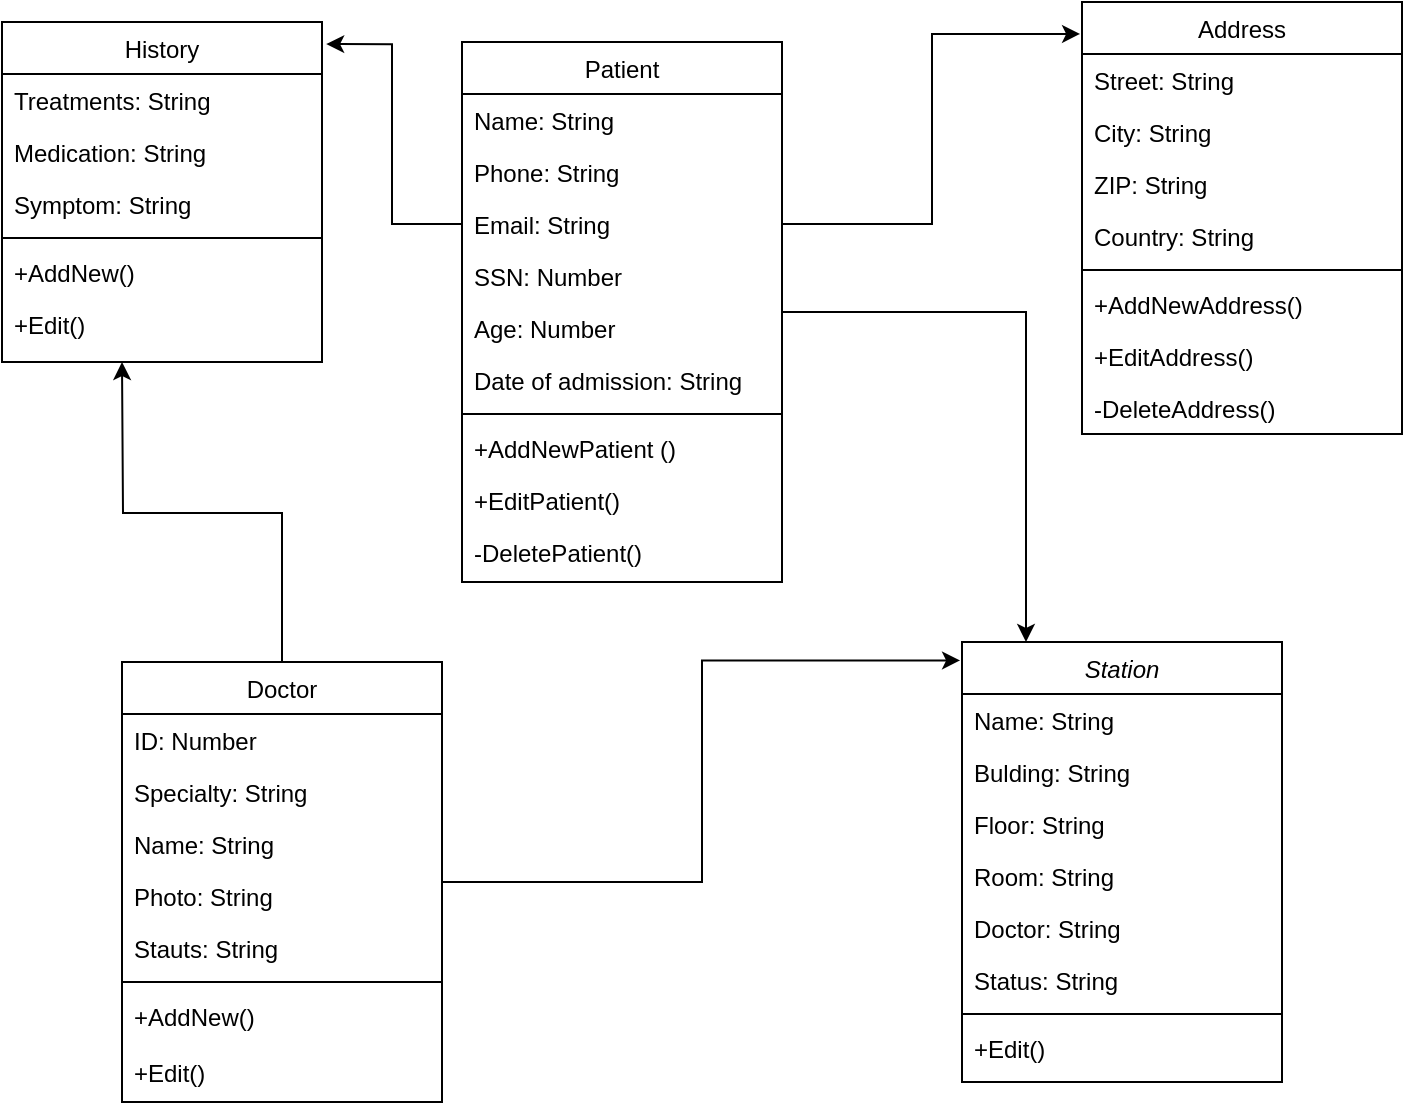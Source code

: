 <mxfile version="13.8.8" type="device"><diagram id="C5RBs43oDa-KdzZeNtuy" name="Page-1"><mxGraphModel dx="1422" dy="707" grid="1" gridSize="10" guides="1" tooltips="1" connect="1" arrows="1" fold="1" page="1" pageScale="1" pageWidth="827" pageHeight="1169" math="0" shadow="0"><root><mxCell id="WIyWlLk6GJQsqaUBKTNV-0"/><mxCell id="WIyWlLk6GJQsqaUBKTNV-1" parent="WIyWlLk6GJQsqaUBKTNV-0"/><mxCell id="PMh_U_xAwKqodBIiDtNu-98" style="edgeStyle=orthogonalEdgeStyle;rounded=0;orthogonalLoop=1;jettySize=auto;html=1;entryX=0.2;entryY=0;entryDx=0;entryDy=0;entryPerimeter=0;" edge="1" parent="WIyWlLk6GJQsqaUBKTNV-1" source="zkfFHV4jXpPFQw0GAbJ--0" target="PMh_U_xAwKqodBIiDtNu-17"><mxGeometry relative="1" as="geometry"/></mxCell><mxCell id="zkfFHV4jXpPFQw0GAbJ--0" value="Patient " style="swimlane;fontStyle=0;align=center;verticalAlign=top;childLayout=stackLayout;horizontal=1;startSize=26;horizontalStack=0;resizeParent=1;resizeLast=0;collapsible=1;marginBottom=0;rounded=0;shadow=0;strokeWidth=1;" parent="WIyWlLk6GJQsqaUBKTNV-1" vertex="1"><mxGeometry x="320" y="40" width="160" height="270" as="geometry"><mxRectangle x="320" y="40" width="160" height="26" as="alternateBounds"/></mxGeometry></mxCell><mxCell id="zkfFHV4jXpPFQw0GAbJ--1" value="Name: String" style="text;align=left;verticalAlign=top;spacingLeft=4;spacingRight=4;overflow=hidden;rotatable=0;points=[[0,0.5],[1,0.5]];portConstraint=eastwest;" parent="zkfFHV4jXpPFQw0GAbJ--0" vertex="1"><mxGeometry y="26" width="160" height="26" as="geometry"/></mxCell><mxCell id="zkfFHV4jXpPFQw0GAbJ--2" value="Phone: String" style="text;align=left;verticalAlign=top;spacingLeft=4;spacingRight=4;overflow=hidden;rotatable=0;points=[[0,0.5],[1,0.5]];portConstraint=eastwest;rounded=0;shadow=0;html=0;" parent="zkfFHV4jXpPFQw0GAbJ--0" vertex="1"><mxGeometry y="52" width="160" height="26" as="geometry"/></mxCell><mxCell id="zkfFHV4jXpPFQw0GAbJ--3" value="Email: String" style="text;align=left;verticalAlign=top;spacingLeft=4;spacingRight=4;overflow=hidden;rotatable=0;points=[[0,0.5],[1,0.5]];portConstraint=eastwest;rounded=0;shadow=0;html=0;" parent="zkfFHV4jXpPFQw0GAbJ--0" vertex="1"><mxGeometry y="78" width="160" height="26" as="geometry"/></mxCell><mxCell id="PMh_U_xAwKqodBIiDtNu-1" value="SSN: Number" style="text;align=left;verticalAlign=top;spacingLeft=4;spacingRight=4;overflow=hidden;rotatable=0;points=[[0,0.5],[1,0.5]];portConstraint=eastwest;rounded=0;shadow=0;html=0;" vertex="1" parent="zkfFHV4jXpPFQw0GAbJ--0"><mxGeometry y="104" width="160" height="26" as="geometry"/></mxCell><mxCell id="PMh_U_xAwKqodBIiDtNu-90" value="Age: Number" style="text;align=left;verticalAlign=top;spacingLeft=4;spacingRight=4;overflow=hidden;rotatable=0;points=[[0,0.5],[1,0.5]];portConstraint=eastwest;rounded=0;shadow=0;html=0;" vertex="1" parent="zkfFHV4jXpPFQw0GAbJ--0"><mxGeometry y="130" width="160" height="26" as="geometry"/></mxCell><mxCell id="PMh_U_xAwKqodBIiDtNu-91" value="Date of admission: String" style="text;align=left;verticalAlign=top;spacingLeft=4;spacingRight=4;overflow=hidden;rotatable=0;points=[[0,0.5],[1,0.5]];portConstraint=eastwest;rounded=0;shadow=0;html=0;" vertex="1" parent="zkfFHV4jXpPFQw0GAbJ--0"><mxGeometry y="156" width="160" height="26" as="geometry"/></mxCell><mxCell id="zkfFHV4jXpPFQw0GAbJ--4" value="" style="line;html=1;strokeWidth=1;align=left;verticalAlign=middle;spacingTop=-1;spacingLeft=3;spacingRight=3;rotatable=0;labelPosition=right;points=[];portConstraint=eastwest;" parent="zkfFHV4jXpPFQw0GAbJ--0" vertex="1"><mxGeometry y="182" width="160" height="8" as="geometry"/></mxCell><mxCell id="PMh_U_xAwKqodBIiDtNu-2" value="+AddNewPatient ()" style="text;align=left;verticalAlign=top;spacingLeft=4;spacingRight=4;overflow=hidden;rotatable=0;points=[[0,0.5],[1,0.5]];portConstraint=eastwest;" vertex="1" parent="zkfFHV4jXpPFQw0GAbJ--0"><mxGeometry y="190" width="160" height="26" as="geometry"/></mxCell><mxCell id="PMh_U_xAwKqodBIiDtNu-3" value="+EditPatient()" style="text;align=left;verticalAlign=top;spacingLeft=4;spacingRight=4;overflow=hidden;rotatable=0;points=[[0,0.5],[1,0.5]];portConstraint=eastwest;" vertex="1" parent="zkfFHV4jXpPFQw0GAbJ--0"><mxGeometry y="216" width="160" height="26" as="geometry"/></mxCell><mxCell id="PMh_U_xAwKqodBIiDtNu-4" value="-DeletePatient()" style="text;align=left;verticalAlign=top;spacingLeft=4;spacingRight=4;overflow=hidden;rotatable=0;points=[[0,0.5],[1,0.5]];portConstraint=eastwest;" vertex="1" parent="zkfFHV4jXpPFQw0GAbJ--0"><mxGeometry y="242" width="160" height="26" as="geometry"/></mxCell><mxCell id="zkfFHV4jXpPFQw0GAbJ--17" value="Address" style="swimlane;fontStyle=0;align=center;verticalAlign=top;childLayout=stackLayout;horizontal=1;startSize=26;horizontalStack=0;resizeParent=1;resizeLast=0;collapsible=1;marginBottom=0;rounded=0;shadow=0;strokeWidth=1;" parent="WIyWlLk6GJQsqaUBKTNV-1" vertex="1"><mxGeometry x="630" y="20" width="160" height="216" as="geometry"><mxRectangle x="630" y="20" width="160" height="26" as="alternateBounds"/></mxGeometry></mxCell><mxCell id="zkfFHV4jXpPFQw0GAbJ--18" value="Street: String" style="text;align=left;verticalAlign=top;spacingLeft=4;spacingRight=4;overflow=hidden;rotatable=0;points=[[0,0.5],[1,0.5]];portConstraint=eastwest;" parent="zkfFHV4jXpPFQw0GAbJ--17" vertex="1"><mxGeometry y="26" width="160" height="26" as="geometry"/></mxCell><mxCell id="zkfFHV4jXpPFQw0GAbJ--19" value="City: String" style="text;align=left;verticalAlign=top;spacingLeft=4;spacingRight=4;overflow=hidden;rotatable=0;points=[[0,0.5],[1,0.5]];portConstraint=eastwest;rounded=0;shadow=0;html=0;" parent="zkfFHV4jXpPFQw0GAbJ--17" vertex="1"><mxGeometry y="52" width="160" height="26" as="geometry"/></mxCell><mxCell id="zkfFHV4jXpPFQw0GAbJ--21" value="ZIP: String" style="text;align=left;verticalAlign=top;spacingLeft=4;spacingRight=4;overflow=hidden;rotatable=0;points=[[0,0.5],[1,0.5]];portConstraint=eastwest;rounded=0;shadow=0;html=0;" parent="zkfFHV4jXpPFQw0GAbJ--17" vertex="1"><mxGeometry y="78" width="160" height="26" as="geometry"/></mxCell><mxCell id="zkfFHV4jXpPFQw0GAbJ--22" value="Country: String" style="text;align=left;verticalAlign=top;spacingLeft=4;spacingRight=4;overflow=hidden;rotatable=0;points=[[0,0.5],[1,0.5]];portConstraint=eastwest;rounded=0;shadow=0;html=0;" parent="zkfFHV4jXpPFQw0GAbJ--17" vertex="1"><mxGeometry y="104" width="160" height="26" as="geometry"/></mxCell><mxCell id="zkfFHV4jXpPFQw0GAbJ--23" value="" style="line;html=1;strokeWidth=1;align=left;verticalAlign=middle;spacingTop=-1;spacingLeft=3;spacingRight=3;rotatable=0;labelPosition=right;points=[];portConstraint=eastwest;" parent="zkfFHV4jXpPFQw0GAbJ--17" vertex="1"><mxGeometry y="130" width="160" height="8" as="geometry"/></mxCell><mxCell id="zkfFHV4jXpPFQw0GAbJ--24" value="+AddNewAddress()" style="text;align=left;verticalAlign=top;spacingLeft=4;spacingRight=4;overflow=hidden;rotatable=0;points=[[0,0.5],[1,0.5]];portConstraint=eastwest;" parent="zkfFHV4jXpPFQw0GAbJ--17" vertex="1"><mxGeometry y="138" width="160" height="26" as="geometry"/></mxCell><mxCell id="PMh_U_xAwKqodBIiDtNu-5" value="+EditAddress()" style="text;align=left;verticalAlign=top;spacingLeft=4;spacingRight=4;overflow=hidden;rotatable=0;points=[[0,0.5],[1,0.5]];portConstraint=eastwest;" vertex="1" parent="zkfFHV4jXpPFQw0GAbJ--17"><mxGeometry y="164" width="160" height="26" as="geometry"/></mxCell><mxCell id="PMh_U_xAwKqodBIiDtNu-68" value="-DeleteAddress()" style="text;align=left;verticalAlign=top;spacingLeft=4;spacingRight=4;overflow=hidden;rotatable=0;points=[[0,0.5],[1,0.5]];portConstraint=eastwest;" vertex="1" parent="zkfFHV4jXpPFQw0GAbJ--17"><mxGeometry y="190" width="160" height="26" as="geometry"/></mxCell><mxCell id="PMh_U_xAwKqodBIiDtNu-6" style="edgeStyle=orthogonalEdgeStyle;rounded=0;orthogonalLoop=1;jettySize=auto;html=1;entryX=1.013;entryY=0.065;entryDx=0;entryDy=0;entryPerimeter=0;" edge="1" parent="WIyWlLk6GJQsqaUBKTNV-1" source="zkfFHV4jXpPFQw0GAbJ--3" target="PMh_U_xAwKqodBIiDtNu-81"><mxGeometry relative="1" as="geometry"><mxPoint x="179.04" y="48.19" as="targetPoint"/></mxGeometry></mxCell><mxCell id="PMh_U_xAwKqodBIiDtNu-15" style="edgeStyle=orthogonalEdgeStyle;rounded=0;orthogonalLoop=1;jettySize=auto;html=1;entryX=-0.006;entryY=0.074;entryDx=0;entryDy=0;entryPerimeter=0;" edge="1" parent="WIyWlLk6GJQsqaUBKTNV-1" source="zkfFHV4jXpPFQw0GAbJ--3" target="zkfFHV4jXpPFQw0GAbJ--17"><mxGeometry relative="1" as="geometry"/></mxCell><mxCell id="PMh_U_xAwKqodBIiDtNu-17" value="Station" style="swimlane;fontStyle=2;align=center;verticalAlign=top;childLayout=stackLayout;horizontal=1;startSize=26;horizontalStack=0;resizeParent=1;resizeLast=0;collapsible=1;marginBottom=0;rounded=0;shadow=0;strokeWidth=1;" vertex="1" parent="WIyWlLk6GJQsqaUBKTNV-1"><mxGeometry x="570" y="340" width="160" height="220" as="geometry"><mxRectangle x="320" y="40" width="160" height="26" as="alternateBounds"/></mxGeometry></mxCell><mxCell id="PMh_U_xAwKqodBIiDtNu-18" value="Name: String" style="text;align=left;verticalAlign=top;spacingLeft=4;spacingRight=4;overflow=hidden;rotatable=0;points=[[0,0.5],[1,0.5]];portConstraint=eastwest;" vertex="1" parent="PMh_U_xAwKqodBIiDtNu-17"><mxGeometry y="26" width="160" height="26" as="geometry"/></mxCell><mxCell id="PMh_U_xAwKqodBIiDtNu-19" value="Bulding: String" style="text;align=left;verticalAlign=top;spacingLeft=4;spacingRight=4;overflow=hidden;rotatable=0;points=[[0,0.5],[1,0.5]];portConstraint=eastwest;rounded=0;shadow=0;html=0;" vertex="1" parent="PMh_U_xAwKqodBIiDtNu-17"><mxGeometry y="52" width="160" height="26" as="geometry"/></mxCell><mxCell id="PMh_U_xAwKqodBIiDtNu-20" value="Floor: String" style="text;align=left;verticalAlign=top;spacingLeft=4;spacingRight=4;overflow=hidden;rotatable=0;points=[[0,0.5],[1,0.5]];portConstraint=eastwest;rounded=0;shadow=0;html=0;" vertex="1" parent="PMh_U_xAwKqodBIiDtNu-17"><mxGeometry y="78" width="160" height="26" as="geometry"/></mxCell><mxCell id="PMh_U_xAwKqodBIiDtNu-21" value="Room: String" style="text;align=left;verticalAlign=top;spacingLeft=4;spacingRight=4;overflow=hidden;rotatable=0;points=[[0,0.5],[1,0.5]];portConstraint=eastwest;rounded=0;shadow=0;html=0;" vertex="1" parent="PMh_U_xAwKqodBIiDtNu-17"><mxGeometry y="104" width="160" height="26" as="geometry"/></mxCell><mxCell id="PMh_U_xAwKqodBIiDtNu-26" value="Doctor: String" style="text;align=left;verticalAlign=top;spacingLeft=4;spacingRight=4;overflow=hidden;rotatable=0;points=[[0,0.5],[1,0.5]];portConstraint=eastwest;rounded=0;shadow=0;html=0;" vertex="1" parent="PMh_U_xAwKqodBIiDtNu-17"><mxGeometry y="130" width="160" height="26" as="geometry"/></mxCell><mxCell id="PMh_U_xAwKqodBIiDtNu-99" value="Status: String" style="text;align=left;verticalAlign=top;spacingLeft=4;spacingRight=4;overflow=hidden;rotatable=0;points=[[0,0.5],[1,0.5]];portConstraint=eastwest;rounded=0;shadow=0;html=0;" vertex="1" parent="PMh_U_xAwKqodBIiDtNu-17"><mxGeometry y="156" width="160" height="26" as="geometry"/></mxCell><mxCell id="PMh_U_xAwKqodBIiDtNu-22" value="" style="line;html=1;strokeWidth=1;align=left;verticalAlign=middle;spacingTop=-1;spacingLeft=3;spacingRight=3;rotatable=0;labelPosition=right;points=[];portConstraint=eastwest;" vertex="1" parent="PMh_U_xAwKqodBIiDtNu-17"><mxGeometry y="182" width="160" height="8" as="geometry"/></mxCell><mxCell id="PMh_U_xAwKqodBIiDtNu-24" value="+Edit()" style="text;align=left;verticalAlign=top;spacingLeft=4;spacingRight=4;overflow=hidden;rotatable=0;points=[[0,0.5],[1,0.5]];portConstraint=eastwest;" vertex="1" parent="PMh_U_xAwKqodBIiDtNu-17"><mxGeometry y="190" width="160" height="26" as="geometry"/></mxCell><mxCell id="PMh_U_xAwKqodBIiDtNu-79" style="edgeStyle=orthogonalEdgeStyle;rounded=0;orthogonalLoop=1;jettySize=auto;html=1;entryX=-0.006;entryY=0.042;entryDx=0;entryDy=0;entryPerimeter=0;" edge="1" parent="WIyWlLk6GJQsqaUBKTNV-1" source="PMh_U_xAwKqodBIiDtNu-72" target="PMh_U_xAwKqodBIiDtNu-17"><mxGeometry relative="1" as="geometry"><mxPoint x="434.96" y="542.16" as="targetPoint"/></mxGeometry></mxCell><mxCell id="PMh_U_xAwKqodBIiDtNu-97" style="edgeStyle=orthogonalEdgeStyle;rounded=0;orthogonalLoop=1;jettySize=auto;html=1;" edge="1" parent="WIyWlLk6GJQsqaUBKTNV-1" source="PMh_U_xAwKqodBIiDtNu-72"><mxGeometry relative="1" as="geometry"><mxPoint x="150" y="200" as="targetPoint"/></mxGeometry></mxCell><mxCell id="PMh_U_xAwKqodBIiDtNu-72" value="Doctor" style="swimlane;fontStyle=0;align=center;verticalAlign=top;childLayout=stackLayout;horizontal=1;startSize=26;horizontalStack=0;resizeParent=1;resizeLast=0;collapsible=1;marginBottom=0;rounded=0;shadow=0;strokeWidth=1;" vertex="1" parent="WIyWlLk6GJQsqaUBKTNV-1"><mxGeometry x="150" y="350" width="160" height="220" as="geometry"><mxRectangle x="20" y="30" width="160" height="26" as="alternateBounds"/></mxGeometry></mxCell><mxCell id="PMh_U_xAwKqodBIiDtNu-73" value="ID: Number" style="text;align=left;verticalAlign=top;spacingLeft=4;spacingRight=4;overflow=hidden;rotatable=0;points=[[0,0.5],[1,0.5]];portConstraint=eastwest;" vertex="1" parent="PMh_U_xAwKqodBIiDtNu-72"><mxGeometry y="26" width="160" height="26" as="geometry"/></mxCell><mxCell id="PMh_U_xAwKqodBIiDtNu-74" value="Specialty: String" style="text;align=left;verticalAlign=top;spacingLeft=4;spacingRight=4;overflow=hidden;rotatable=0;points=[[0,0.5],[1,0.5]];portConstraint=eastwest;rounded=0;shadow=0;html=0;" vertex="1" parent="PMh_U_xAwKqodBIiDtNu-72"><mxGeometry y="52" width="160" height="26" as="geometry"/></mxCell><mxCell id="PMh_U_xAwKqodBIiDtNu-95" value="Name: String" style="text;align=left;verticalAlign=top;spacingLeft=4;spacingRight=4;overflow=hidden;rotatable=0;points=[[0,0.5],[1,0.5]];portConstraint=eastwest;rounded=0;shadow=0;html=0;" vertex="1" parent="PMh_U_xAwKqodBIiDtNu-72"><mxGeometry y="78" width="160" height="26" as="geometry"/></mxCell><mxCell id="PMh_U_xAwKqodBIiDtNu-96" value="Photo: String" style="text;align=left;verticalAlign=top;spacingLeft=4;spacingRight=4;overflow=hidden;rotatable=0;points=[[0,0.5],[1,0.5]];portConstraint=eastwest;rounded=0;shadow=0;html=0;" vertex="1" parent="PMh_U_xAwKqodBIiDtNu-72"><mxGeometry y="104" width="160" height="26" as="geometry"/></mxCell><mxCell id="PMh_U_xAwKqodBIiDtNu-100" value="Stauts: String" style="text;align=left;verticalAlign=top;spacingLeft=4;spacingRight=4;overflow=hidden;rotatable=0;points=[[0,0.5],[1,0.5]];portConstraint=eastwest;rounded=0;shadow=0;html=0;" vertex="1" parent="PMh_U_xAwKqodBIiDtNu-72"><mxGeometry y="130" width="160" height="26" as="geometry"/></mxCell><mxCell id="PMh_U_xAwKqodBIiDtNu-75" value="" style="line;html=1;strokeWidth=1;align=left;verticalAlign=middle;spacingTop=-1;spacingLeft=3;spacingRight=3;rotatable=0;labelPosition=right;points=[];portConstraint=eastwest;" vertex="1" parent="PMh_U_xAwKqodBIiDtNu-72"><mxGeometry y="156" width="160" height="8" as="geometry"/></mxCell><mxCell id="PMh_U_xAwKqodBIiDtNu-76" value="+AddNew()" style="text;align=left;verticalAlign=top;spacingLeft=4;spacingRight=4;overflow=hidden;rotatable=0;points=[[0,0.5],[1,0.5]];portConstraint=eastwest;" vertex="1" parent="PMh_U_xAwKqodBIiDtNu-72"><mxGeometry y="164" width="160" height="28" as="geometry"/></mxCell><mxCell id="PMh_U_xAwKqodBIiDtNu-94" value="+Edit()" style="text;align=left;verticalAlign=top;spacingLeft=4;spacingRight=4;overflow=hidden;rotatable=0;points=[[0,0.5],[1,0.5]];portConstraint=eastwest;" vertex="1" parent="PMh_U_xAwKqodBIiDtNu-72"><mxGeometry y="192" width="160" height="26" as="geometry"/></mxCell><mxCell id="PMh_U_xAwKqodBIiDtNu-81" value="History" style="swimlane;fontStyle=0;align=center;verticalAlign=top;childLayout=stackLayout;horizontal=1;startSize=26;horizontalStack=0;resizeParent=1;resizeLast=0;collapsible=1;marginBottom=0;rounded=0;shadow=0;strokeWidth=1;" vertex="1" parent="WIyWlLk6GJQsqaUBKTNV-1"><mxGeometry x="90" y="30" width="160" height="170" as="geometry"><mxRectangle x="630" y="20" width="160" height="26" as="alternateBounds"/></mxGeometry></mxCell><mxCell id="PMh_U_xAwKqodBIiDtNu-82" value="Treatments: String" style="text;align=left;verticalAlign=top;spacingLeft=4;spacingRight=4;overflow=hidden;rotatable=0;points=[[0,0.5],[1,0.5]];portConstraint=eastwest;" vertex="1" parent="PMh_U_xAwKqodBIiDtNu-81"><mxGeometry y="26" width="160" height="26" as="geometry"/></mxCell><mxCell id="PMh_U_xAwKqodBIiDtNu-83" value="Medication: String" style="text;align=left;verticalAlign=top;spacingLeft=4;spacingRight=4;overflow=hidden;rotatable=0;points=[[0,0.5],[1,0.5]];portConstraint=eastwest;rounded=0;shadow=0;html=0;" vertex="1" parent="PMh_U_xAwKqodBIiDtNu-81"><mxGeometry y="52" width="160" height="26" as="geometry"/></mxCell><mxCell id="PMh_U_xAwKqodBIiDtNu-92" value="Symptom: String" style="text;align=left;verticalAlign=top;spacingLeft=4;spacingRight=4;overflow=hidden;rotatable=0;points=[[0,0.5],[1,0.5]];portConstraint=eastwest;rounded=0;shadow=0;html=0;" vertex="1" parent="PMh_U_xAwKqodBIiDtNu-81"><mxGeometry y="78" width="160" height="26" as="geometry"/></mxCell><mxCell id="PMh_U_xAwKqodBIiDtNu-86" value="" style="line;html=1;strokeWidth=1;align=left;verticalAlign=middle;spacingTop=-1;spacingLeft=3;spacingRight=3;rotatable=0;labelPosition=right;points=[];portConstraint=eastwest;" vertex="1" parent="PMh_U_xAwKqodBIiDtNu-81"><mxGeometry y="104" width="160" height="8" as="geometry"/></mxCell><mxCell id="PMh_U_xAwKqodBIiDtNu-87" value="+AddNew()" style="text;align=left;verticalAlign=top;spacingLeft=4;spacingRight=4;overflow=hidden;rotatable=0;points=[[0,0.5],[1,0.5]];portConstraint=eastwest;" vertex="1" parent="PMh_U_xAwKqodBIiDtNu-81"><mxGeometry y="112" width="160" height="26" as="geometry"/></mxCell><mxCell id="PMh_U_xAwKqodBIiDtNu-88" value="+Edit()" style="text;align=left;verticalAlign=top;spacingLeft=4;spacingRight=4;overflow=hidden;rotatable=0;points=[[0,0.5],[1,0.5]];portConstraint=eastwest;" vertex="1" parent="PMh_U_xAwKqodBIiDtNu-81"><mxGeometry y="138" width="160" height="26" as="geometry"/></mxCell></root></mxGraphModel></diagram></mxfile>